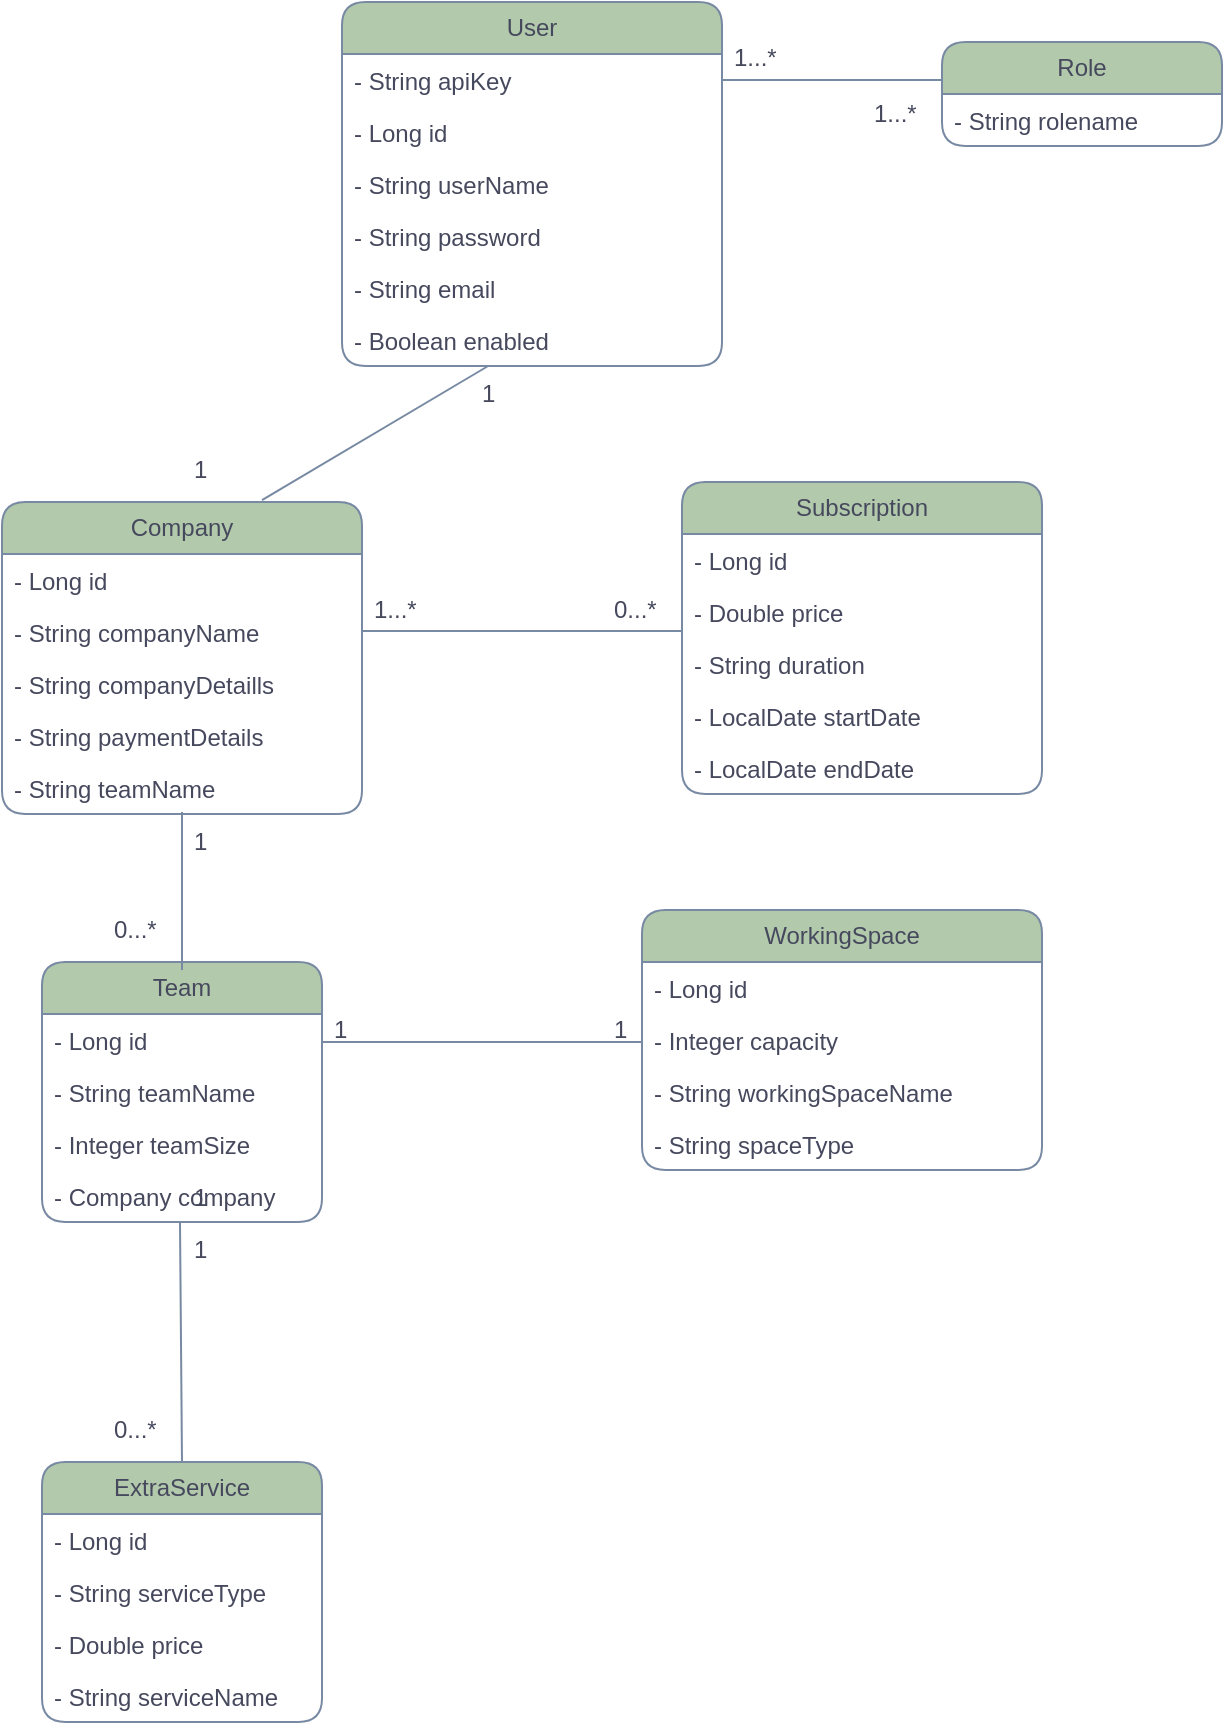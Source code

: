<mxfile version="22.0.8" type="github">
  <diagram id="C5RBs43oDa-KdzZeNtuy" name="Page-1">
    <mxGraphModel dx="954" dy="538" grid="1" gridSize="10" guides="1" tooltips="1" connect="1" arrows="1" fold="1" page="1" pageScale="1" pageWidth="827" pageHeight="1169" math="0" shadow="0">
      <root>
        <mxCell id="WIyWlLk6GJQsqaUBKTNV-0" />
        <mxCell id="WIyWlLk6GJQsqaUBKTNV-1" parent="WIyWlLk6GJQsqaUBKTNV-0" />
        <mxCell id="ZIKzY9_6uXjEbhSywcdJ-13" value="User" style="swimlane;fontStyle=0;childLayout=stackLayout;horizontal=1;startSize=26;fillColor=#B2C9AB;horizontalStack=0;resizeParent=1;resizeParentMax=0;resizeLast=0;collapsible=1;marginBottom=0;whiteSpace=wrap;html=1;rounded=1;labelBackgroundColor=none;strokeColor=#788AA3;fontColor=#46495D;" vertex="1" parent="WIyWlLk6GJQsqaUBKTNV-1">
          <mxGeometry x="330" y="10" width="190" height="182" as="geometry">
            <mxRectangle x="120" y="70" width="70" height="30" as="alternateBounds" />
          </mxGeometry>
        </mxCell>
        <mxCell id="ZIKzY9_6uXjEbhSywcdJ-17" value="- String apiKey" style="text;strokeColor=none;fillColor=none;align=left;verticalAlign=top;spacingLeft=4;spacingRight=4;overflow=hidden;rotatable=0;points=[[0,0.5],[1,0.5]];portConstraint=eastwest;whiteSpace=wrap;html=1;rounded=1;labelBackgroundColor=none;fontColor=#46495D;" vertex="1" parent="ZIKzY9_6uXjEbhSywcdJ-13">
          <mxGeometry y="26" width="190" height="26" as="geometry" />
        </mxCell>
        <mxCell id="ZIKzY9_6uXjEbhSywcdJ-104" value="- Long id" style="text;strokeColor=none;fillColor=none;align=left;verticalAlign=top;spacingLeft=4;spacingRight=4;overflow=hidden;rotatable=0;points=[[0,0.5],[1,0.5]];portConstraint=eastwest;whiteSpace=wrap;html=1;labelBackgroundColor=none;fontColor=#46495D;" vertex="1" parent="ZIKzY9_6uXjEbhSywcdJ-13">
          <mxGeometry y="52" width="190" height="26" as="geometry" />
        </mxCell>
        <mxCell id="ZIKzY9_6uXjEbhSywcdJ-14" value="- String userName" style="text;strokeColor=none;fillColor=none;align=left;verticalAlign=top;spacingLeft=4;spacingRight=4;overflow=hidden;rotatable=0;points=[[0,0.5],[1,0.5]];portConstraint=eastwest;whiteSpace=wrap;html=1;rounded=1;labelBackgroundColor=none;fontColor=#46495D;" vertex="1" parent="ZIKzY9_6uXjEbhSywcdJ-13">
          <mxGeometry y="78" width="190" height="26" as="geometry" />
        </mxCell>
        <mxCell id="ZIKzY9_6uXjEbhSywcdJ-15" value="- String password" style="text;strokeColor=none;fillColor=none;align=left;verticalAlign=top;spacingLeft=4;spacingRight=4;overflow=hidden;rotatable=0;points=[[0,0.5],[1,0.5]];portConstraint=eastwest;whiteSpace=wrap;html=1;rounded=1;labelBackgroundColor=none;fontColor=#46495D;" vertex="1" parent="ZIKzY9_6uXjEbhSywcdJ-13">
          <mxGeometry y="104" width="190" height="26" as="geometry" />
        </mxCell>
        <mxCell id="ZIKzY9_6uXjEbhSywcdJ-16" value="- String email" style="text;strokeColor=none;fillColor=none;align=left;verticalAlign=top;spacingLeft=4;spacingRight=4;overflow=hidden;rotatable=0;points=[[0,0.5],[1,0.5]];portConstraint=eastwest;whiteSpace=wrap;html=1;rounded=1;labelBackgroundColor=none;fontColor=#46495D;" vertex="1" parent="ZIKzY9_6uXjEbhSywcdJ-13">
          <mxGeometry y="130" width="190" height="26" as="geometry" />
        </mxCell>
        <mxCell id="ZIKzY9_6uXjEbhSywcdJ-19" value="- Boolean enabled" style="text;strokeColor=none;fillColor=none;align=left;verticalAlign=top;spacingLeft=4;spacingRight=4;overflow=hidden;rotatable=0;points=[[0,0.5],[1,0.5]];portConstraint=eastwest;whiteSpace=wrap;html=1;rounded=1;labelBackgroundColor=none;fontColor=#46495D;" vertex="1" parent="ZIKzY9_6uXjEbhSywcdJ-13">
          <mxGeometry y="156" width="190" height="26" as="geometry" />
        </mxCell>
        <mxCell id="ZIKzY9_6uXjEbhSywcdJ-20" value="Company" style="swimlane;fontStyle=0;childLayout=stackLayout;horizontal=1;startSize=26;fillColor=#B2C9AB;horizontalStack=0;resizeParent=1;resizeParentMax=0;resizeLast=0;collapsible=1;marginBottom=0;whiteSpace=wrap;html=1;rounded=1;labelBackgroundColor=none;strokeColor=#788AA3;fontColor=#46495D;" vertex="1" parent="WIyWlLk6GJQsqaUBKTNV-1">
          <mxGeometry x="160" y="260" width="180" height="156" as="geometry" />
        </mxCell>
        <mxCell id="ZIKzY9_6uXjEbhSywcdJ-93" value="- Long id" style="text;strokeColor=none;fillColor=none;align=left;verticalAlign=top;spacingLeft=4;spacingRight=4;overflow=hidden;rotatable=0;points=[[0,0.5],[1,0.5]];portConstraint=eastwest;whiteSpace=wrap;html=1;labelBackgroundColor=none;fontColor=#46495D;" vertex="1" parent="ZIKzY9_6uXjEbhSywcdJ-20">
          <mxGeometry y="26" width="180" height="26" as="geometry" />
        </mxCell>
        <mxCell id="ZIKzY9_6uXjEbhSywcdJ-21" value="- String companyName" style="text;strokeColor=none;fillColor=none;align=left;verticalAlign=top;spacingLeft=4;spacingRight=4;overflow=hidden;rotatable=0;points=[[0,0.5],[1,0.5]];portConstraint=eastwest;whiteSpace=wrap;html=1;rounded=1;labelBackgroundColor=none;fontColor=#46495D;" vertex="1" parent="ZIKzY9_6uXjEbhSywcdJ-20">
          <mxGeometry y="52" width="180" height="26" as="geometry" />
        </mxCell>
        <mxCell id="ZIKzY9_6uXjEbhSywcdJ-22" value="- String companyDetaills" style="text;strokeColor=none;fillColor=none;align=left;verticalAlign=top;spacingLeft=4;spacingRight=4;overflow=hidden;rotatable=0;points=[[0,0.5],[1,0.5]];portConstraint=eastwest;whiteSpace=wrap;html=1;rounded=1;labelBackgroundColor=none;fontColor=#46495D;" vertex="1" parent="ZIKzY9_6uXjEbhSywcdJ-20">
          <mxGeometry y="78" width="180" height="26" as="geometry" />
        </mxCell>
        <mxCell id="ZIKzY9_6uXjEbhSywcdJ-24" value="- String paymentDetails" style="text;strokeColor=none;fillColor=none;align=left;verticalAlign=top;spacingLeft=4;spacingRight=4;overflow=hidden;rotatable=0;points=[[0,0.5],[1,0.5]];portConstraint=eastwest;whiteSpace=wrap;html=1;rounded=1;labelBackgroundColor=none;fontColor=#46495D;" vertex="1" parent="ZIKzY9_6uXjEbhSywcdJ-20">
          <mxGeometry y="104" width="180" height="26" as="geometry" />
        </mxCell>
        <mxCell id="ZIKzY9_6uXjEbhSywcdJ-23" value="- String teamName" style="text;strokeColor=none;fillColor=none;align=left;verticalAlign=top;spacingLeft=4;spacingRight=4;overflow=hidden;rotatable=0;points=[[0,0.5],[1,0.5]];portConstraint=eastwest;whiteSpace=wrap;html=1;rounded=1;labelBackgroundColor=none;fontColor=#46495D;" vertex="1" parent="ZIKzY9_6uXjEbhSywcdJ-20">
          <mxGeometry y="130" width="180" height="26" as="geometry" />
        </mxCell>
        <mxCell id="ZIKzY9_6uXjEbhSywcdJ-25" value="Subscription" style="swimlane;fontStyle=0;childLayout=stackLayout;horizontal=1;startSize=26;fillColor=#B2C9AB;horizontalStack=0;resizeParent=1;resizeParentMax=0;resizeLast=0;collapsible=1;marginBottom=0;whiteSpace=wrap;html=1;rounded=1;labelBackgroundColor=none;strokeColor=#788AA3;fontColor=#46495D;" vertex="1" parent="WIyWlLk6GJQsqaUBKTNV-1">
          <mxGeometry x="500" y="250" width="180" height="156" as="geometry" />
        </mxCell>
        <mxCell id="ZIKzY9_6uXjEbhSywcdJ-92" value="- Long id" style="text;strokeColor=none;fillColor=none;align=left;verticalAlign=top;spacingLeft=4;spacingRight=4;overflow=hidden;rotatable=0;points=[[0,0.5],[1,0.5]];portConstraint=eastwest;whiteSpace=wrap;html=1;labelBackgroundColor=none;fontColor=#46495D;" vertex="1" parent="ZIKzY9_6uXjEbhSywcdJ-25">
          <mxGeometry y="26" width="180" height="26" as="geometry" />
        </mxCell>
        <mxCell id="ZIKzY9_6uXjEbhSywcdJ-26" value="- Double price" style="text;strokeColor=none;fillColor=none;align=left;verticalAlign=top;spacingLeft=4;spacingRight=4;overflow=hidden;rotatable=0;points=[[0,0.5],[1,0.5]];portConstraint=eastwest;whiteSpace=wrap;html=1;rounded=1;labelBackgroundColor=none;fontColor=#46495D;" vertex="1" parent="ZIKzY9_6uXjEbhSywcdJ-25">
          <mxGeometry y="52" width="180" height="26" as="geometry" />
        </mxCell>
        <mxCell id="ZIKzY9_6uXjEbhSywcdJ-27" value="- String duration" style="text;strokeColor=none;fillColor=none;align=left;verticalAlign=top;spacingLeft=4;spacingRight=4;overflow=hidden;rotatable=0;points=[[0,0.5],[1,0.5]];portConstraint=eastwest;whiteSpace=wrap;html=1;rounded=1;labelBackgroundColor=none;fontColor=#46495D;" vertex="1" parent="ZIKzY9_6uXjEbhSywcdJ-25">
          <mxGeometry y="78" width="180" height="26" as="geometry" />
        </mxCell>
        <mxCell id="ZIKzY9_6uXjEbhSywcdJ-29" value="- LocalDate startDate" style="text;strokeColor=none;fillColor=none;align=left;verticalAlign=top;spacingLeft=4;spacingRight=4;overflow=hidden;rotatable=0;points=[[0,0.5],[1,0.5]];portConstraint=eastwest;whiteSpace=wrap;html=1;rounded=1;labelBackgroundColor=none;fontColor=#46495D;" vertex="1" parent="ZIKzY9_6uXjEbhSywcdJ-25">
          <mxGeometry y="104" width="180" height="26" as="geometry" />
        </mxCell>
        <mxCell id="ZIKzY9_6uXjEbhSywcdJ-30" value="- LocalDate endDate" style="text;strokeColor=none;fillColor=none;align=left;verticalAlign=top;spacingLeft=4;spacingRight=4;overflow=hidden;rotatable=0;points=[[0,0.5],[1,0.5]];portConstraint=eastwest;whiteSpace=wrap;html=1;rounded=1;labelBackgroundColor=none;fontColor=#46495D;" vertex="1" parent="ZIKzY9_6uXjEbhSywcdJ-25">
          <mxGeometry y="130" width="180" height="26" as="geometry" />
        </mxCell>
        <mxCell id="ZIKzY9_6uXjEbhSywcdJ-31" value="Team" style="swimlane;fontStyle=0;childLayout=stackLayout;horizontal=1;startSize=26;fillColor=#B2C9AB;horizontalStack=0;resizeParent=1;resizeParentMax=0;resizeLast=0;collapsible=1;marginBottom=0;whiteSpace=wrap;html=1;rounded=1;labelBackgroundColor=none;strokeColor=#788AA3;fontColor=#46495D;" vertex="1" parent="WIyWlLk6GJQsqaUBKTNV-1">
          <mxGeometry x="180" y="490" width="140" height="130" as="geometry" />
        </mxCell>
        <mxCell id="ZIKzY9_6uXjEbhSywcdJ-94" value="- Long id" style="text;strokeColor=none;fillColor=none;align=left;verticalAlign=top;spacingLeft=4;spacingRight=4;overflow=hidden;rotatable=0;points=[[0,0.5],[1,0.5]];portConstraint=eastwest;whiteSpace=wrap;html=1;labelBackgroundColor=none;fontColor=#46495D;" vertex="1" parent="ZIKzY9_6uXjEbhSywcdJ-31">
          <mxGeometry y="26" width="140" height="26" as="geometry" />
        </mxCell>
        <mxCell id="ZIKzY9_6uXjEbhSywcdJ-32" value="- String teamName" style="text;strokeColor=none;fillColor=none;align=left;verticalAlign=top;spacingLeft=4;spacingRight=4;overflow=hidden;rotatable=0;points=[[0,0.5],[1,0.5]];portConstraint=eastwest;whiteSpace=wrap;html=1;rounded=1;labelBackgroundColor=none;fontColor=#46495D;" vertex="1" parent="ZIKzY9_6uXjEbhSywcdJ-31">
          <mxGeometry y="52" width="140" height="26" as="geometry" />
        </mxCell>
        <mxCell id="ZIKzY9_6uXjEbhSywcdJ-33" value="- Integer teamSize" style="text;strokeColor=none;fillColor=none;align=left;verticalAlign=top;spacingLeft=4;spacingRight=4;overflow=hidden;rotatable=0;points=[[0,0.5],[1,0.5]];portConstraint=eastwest;whiteSpace=wrap;html=1;rounded=1;labelBackgroundColor=none;fontColor=#46495D;" vertex="1" parent="ZIKzY9_6uXjEbhSywcdJ-31">
          <mxGeometry y="78" width="140" height="26" as="geometry" />
        </mxCell>
        <mxCell id="ZIKzY9_6uXjEbhSywcdJ-46" value="- Company company" style="text;strokeColor=none;fillColor=none;align=left;verticalAlign=top;spacingLeft=4;spacingRight=4;overflow=hidden;rotatable=0;points=[[0,0.5],[1,0.5]];portConstraint=eastwest;whiteSpace=wrap;html=1;rounded=1;labelBackgroundColor=none;fontColor=#46495D;" vertex="1" parent="ZIKzY9_6uXjEbhSywcdJ-31">
          <mxGeometry y="104" width="140" height="26" as="geometry" />
        </mxCell>
        <mxCell id="ZIKzY9_6uXjEbhSywcdJ-47" value="ExtraService" style="swimlane;fontStyle=0;childLayout=stackLayout;horizontal=1;startSize=26;fillColor=#B2C9AB;horizontalStack=0;resizeParent=1;resizeParentMax=0;resizeLast=0;collapsible=1;marginBottom=0;whiteSpace=wrap;html=1;rounded=1;labelBackgroundColor=none;strokeColor=#788AA3;fontColor=#46495D;" vertex="1" parent="WIyWlLk6GJQsqaUBKTNV-1">
          <mxGeometry x="180" y="740" width="140" height="130" as="geometry" />
        </mxCell>
        <mxCell id="ZIKzY9_6uXjEbhSywcdJ-103" value="- Long id" style="text;strokeColor=none;fillColor=none;align=left;verticalAlign=top;spacingLeft=4;spacingRight=4;overflow=hidden;rotatable=0;points=[[0,0.5],[1,0.5]];portConstraint=eastwest;whiteSpace=wrap;html=1;labelBackgroundColor=none;fontColor=#46495D;" vertex="1" parent="ZIKzY9_6uXjEbhSywcdJ-47">
          <mxGeometry y="26" width="140" height="26" as="geometry" />
        </mxCell>
        <mxCell id="ZIKzY9_6uXjEbhSywcdJ-48" value="- String serviceType" style="text;strokeColor=none;fillColor=none;align=left;verticalAlign=top;spacingLeft=4;spacingRight=4;overflow=hidden;rotatable=0;points=[[0,0.5],[1,0.5]];portConstraint=eastwest;whiteSpace=wrap;html=1;labelBackgroundColor=none;fontColor=#46495D;" vertex="1" parent="ZIKzY9_6uXjEbhSywcdJ-47">
          <mxGeometry y="52" width="140" height="26" as="geometry" />
        </mxCell>
        <mxCell id="ZIKzY9_6uXjEbhSywcdJ-49" value="- Double price&amp;nbsp;" style="text;strokeColor=none;fillColor=none;align=left;verticalAlign=top;spacingLeft=4;spacingRight=4;overflow=hidden;rotatable=0;points=[[0,0.5],[1,0.5]];portConstraint=eastwest;whiteSpace=wrap;html=1;labelBackgroundColor=none;fontColor=#46495D;" vertex="1" parent="ZIKzY9_6uXjEbhSywcdJ-47">
          <mxGeometry y="78" width="140" height="26" as="geometry" />
        </mxCell>
        <mxCell id="ZIKzY9_6uXjEbhSywcdJ-50" value="- String serviceName" style="text;strokeColor=none;fillColor=none;align=left;verticalAlign=top;spacingLeft=4;spacingRight=4;overflow=hidden;rotatable=0;points=[[0,0.5],[1,0.5]];portConstraint=eastwest;whiteSpace=wrap;html=1;labelBackgroundColor=none;fontColor=#46495D;" vertex="1" parent="ZIKzY9_6uXjEbhSywcdJ-47">
          <mxGeometry y="104" width="140" height="26" as="geometry" />
        </mxCell>
        <mxCell id="ZIKzY9_6uXjEbhSywcdJ-59" value="" style="endArrow=none;html=1;rounded=0;labelBackgroundColor=none;fontColor=default;strokeColor=#788AA3;" edge="1" parent="WIyWlLk6GJQsqaUBKTNV-1">
          <mxGeometry relative="1" as="geometry">
            <mxPoint x="340" y="324.5" as="sourcePoint" />
            <mxPoint x="500" y="324.5" as="targetPoint" />
          </mxGeometry>
        </mxCell>
        <mxCell id="ZIKzY9_6uXjEbhSywcdJ-61" value="" style="endArrow=none;html=1;rounded=0;labelBackgroundColor=none;fontColor=default;strokeColor=#788AA3;" edge="1" parent="WIyWlLk6GJQsqaUBKTNV-1">
          <mxGeometry relative="1" as="geometry">
            <mxPoint x="320" y="530" as="sourcePoint" />
            <mxPoint x="480" y="530" as="targetPoint" />
          </mxGeometry>
        </mxCell>
        <mxCell id="ZIKzY9_6uXjEbhSywcdJ-64" value="1...*" style="text;strokeColor=none;fillColor=none;spacingLeft=4;spacingRight=4;overflow=hidden;rotatable=0;points=[[0,0.5],[1,0.5]];portConstraint=eastwest;fontSize=12;whiteSpace=wrap;html=1;labelBackgroundColor=none;fontColor=#46495D;" vertex="1" parent="WIyWlLk6GJQsqaUBKTNV-1">
          <mxGeometry x="340" y="300" width="40" height="30" as="geometry" />
        </mxCell>
        <mxCell id="ZIKzY9_6uXjEbhSywcdJ-65" value="0...*" style="text;strokeColor=none;fillColor=none;spacingLeft=4;spacingRight=4;overflow=hidden;rotatable=0;points=[[0,0.5],[1,0.5]];portConstraint=eastwest;fontSize=12;whiteSpace=wrap;html=1;labelBackgroundColor=none;fontColor=#46495D;" vertex="1" parent="WIyWlLk6GJQsqaUBKTNV-1">
          <mxGeometry x="460" y="300" width="40" height="30" as="geometry" />
        </mxCell>
        <mxCell id="ZIKzY9_6uXjEbhSywcdJ-66" value="" style="endArrow=none;html=1;rounded=0;entryX=1;entryY=1.133;entryDx=0;entryDy=0;labelBackgroundColor=none;fontColor=default;startArrow=none;startFill=0;entryPerimeter=0;strokeColor=#788AA3;" edge="1" parent="WIyWlLk6GJQsqaUBKTNV-1" target="ZIKzY9_6uXjEbhSywcdJ-72">
          <mxGeometry relative="1" as="geometry">
            <mxPoint x="250" y="415" as="sourcePoint" />
            <mxPoint x="250" y="485" as="targetPoint" />
          </mxGeometry>
        </mxCell>
        <mxCell id="ZIKzY9_6uXjEbhSywcdJ-72" value="0...*" style="text;strokeColor=none;fillColor=none;spacingLeft=4;spacingRight=4;overflow=hidden;rotatable=0;points=[[0,0.5],[1,0.5]];portConstraint=eastwest;fontSize=12;whiteSpace=wrap;html=1;labelBackgroundColor=none;fontColor=#46495D;" vertex="1" parent="WIyWlLk6GJQsqaUBKTNV-1">
          <mxGeometry x="210" y="460" width="40" height="30" as="geometry" />
        </mxCell>
        <mxCell id="ZIKzY9_6uXjEbhSywcdJ-73" value="1" style="text;strokeColor=none;fillColor=none;spacingLeft=4;spacingRight=4;overflow=hidden;rotatable=0;points=[[0,0.5],[1,0.5]];portConstraint=eastwest;fontSize=12;whiteSpace=wrap;html=1;labelBackgroundColor=none;fontColor=#46495D;" vertex="1" parent="WIyWlLk6GJQsqaUBKTNV-1">
          <mxGeometry x="320" y="510" width="40" height="30" as="geometry" />
        </mxCell>
        <mxCell id="ZIKzY9_6uXjEbhSywcdJ-75" value="1" style="text;strokeColor=none;fillColor=none;spacingLeft=4;spacingRight=4;overflow=hidden;rotatable=0;points=[[0,0.5],[1,0.5]];portConstraint=eastwest;fontSize=12;whiteSpace=wrap;html=1;labelBackgroundColor=none;fontColor=#46495D;" vertex="1" parent="WIyWlLk6GJQsqaUBKTNV-1">
          <mxGeometry x="460" y="510" width="40" height="30" as="geometry" />
        </mxCell>
        <mxCell id="ZIKzY9_6uXjEbhSywcdJ-76" value="WorkingSpace" style="swimlane;fontStyle=0;childLayout=stackLayout;horizontal=1;startSize=26;fillColor=#B2C9AB;horizontalStack=0;resizeParent=1;resizeParentMax=0;resizeLast=0;collapsible=1;marginBottom=0;whiteSpace=wrap;html=1;rounded=1;labelBackgroundColor=none;strokeColor=#788AA3;fontColor=#46495D;" vertex="1" parent="WIyWlLk6GJQsqaUBKTNV-1">
          <mxGeometry x="480" y="464" width="200" height="130" as="geometry" />
        </mxCell>
        <mxCell id="ZIKzY9_6uXjEbhSywcdJ-79" value="- Long id" style="text;strokeColor=none;fillColor=none;align=left;verticalAlign=top;spacingLeft=4;spacingRight=4;overflow=hidden;rotatable=0;points=[[0,0.5],[1,0.5]];portConstraint=eastwest;whiteSpace=wrap;html=1;labelBackgroundColor=none;fontColor=#46495D;" vertex="1" parent="ZIKzY9_6uXjEbhSywcdJ-76">
          <mxGeometry y="26" width="200" height="26" as="geometry" />
        </mxCell>
        <mxCell id="ZIKzY9_6uXjEbhSywcdJ-77" value="- Integer capacity" style="text;strokeColor=none;fillColor=none;align=left;verticalAlign=top;spacingLeft=4;spacingRight=4;overflow=hidden;rotatable=0;points=[[0,0.5],[1,0.5]];portConstraint=eastwest;whiteSpace=wrap;html=1;labelBackgroundColor=none;fontColor=#46495D;" vertex="1" parent="ZIKzY9_6uXjEbhSywcdJ-76">
          <mxGeometry y="52" width="200" height="26" as="geometry" />
        </mxCell>
        <mxCell id="ZIKzY9_6uXjEbhSywcdJ-78" value="- String workingSpaceName" style="text;strokeColor=none;fillColor=none;align=left;verticalAlign=top;spacingLeft=4;spacingRight=4;overflow=hidden;rotatable=0;points=[[0,0.5],[1,0.5]];portConstraint=eastwest;whiteSpace=wrap;html=1;labelBackgroundColor=none;fontColor=#46495D;" vertex="1" parent="ZIKzY9_6uXjEbhSywcdJ-76">
          <mxGeometry y="78" width="200" height="26" as="geometry" />
        </mxCell>
        <mxCell id="ZIKzY9_6uXjEbhSywcdJ-91" value="- String spaceType" style="text;strokeColor=none;fillColor=none;align=left;verticalAlign=top;spacingLeft=4;spacingRight=4;overflow=hidden;rotatable=0;points=[[0,0.5],[1,0.5]];portConstraint=eastwest;whiteSpace=wrap;html=1;labelBackgroundColor=none;fontColor=#46495D;" vertex="1" parent="ZIKzY9_6uXjEbhSywcdJ-76">
          <mxGeometry y="104" width="200" height="26" as="geometry" />
        </mxCell>
        <mxCell id="ZIKzY9_6uXjEbhSywcdJ-83" value="1" style="text;strokeColor=none;fillColor=none;spacingLeft=4;spacingRight=4;overflow=hidden;rotatable=0;points=[[0,0.5],[1,0.5]];portConstraint=eastwest;fontSize=12;whiteSpace=wrap;html=1;labelBackgroundColor=none;fontColor=#46495D;" vertex="1" parent="WIyWlLk6GJQsqaUBKTNV-1">
          <mxGeometry x="250" y="594" width="40" height="30" as="geometry" />
        </mxCell>
        <mxCell id="ZIKzY9_6uXjEbhSywcdJ-84" value="0...*" style="text;strokeColor=none;fillColor=none;spacingLeft=4;spacingRight=4;overflow=hidden;rotatable=0;points=[[0,0.5],[1,0.5]];portConstraint=eastwest;fontSize=12;whiteSpace=wrap;html=1;labelBackgroundColor=none;fontColor=#46495D;" vertex="1" parent="WIyWlLk6GJQsqaUBKTNV-1">
          <mxGeometry x="210" y="710" width="40" height="30" as="geometry" />
        </mxCell>
        <mxCell id="ZIKzY9_6uXjEbhSywcdJ-90" value="1" style="text;strokeColor=none;fillColor=none;spacingLeft=4;spacingRight=4;overflow=hidden;rotatable=0;points=[[0,0.5],[1,0.5]];portConstraint=eastwest;fontSize=12;whiteSpace=wrap;html=1;labelBackgroundColor=none;fontColor=#46495D;" vertex="1" parent="WIyWlLk6GJQsqaUBKTNV-1">
          <mxGeometry x="250" y="230" width="40" height="30" as="geometry" />
        </mxCell>
        <mxCell id="ZIKzY9_6uXjEbhSywcdJ-95" value="1" style="text;strokeColor=none;fillColor=none;spacingLeft=4;spacingRight=4;overflow=hidden;rotatable=0;points=[[0,0.5],[1,0.5]];portConstraint=eastwest;fontSize=12;whiteSpace=wrap;html=1;labelBackgroundColor=none;fontColor=#46495D;" vertex="1" parent="WIyWlLk6GJQsqaUBKTNV-1">
          <mxGeometry x="250" y="416" width="40" height="30" as="geometry" />
        </mxCell>
        <mxCell id="ZIKzY9_6uXjEbhSywcdJ-97" value="" style="endArrow=none;html=1;rounded=0;entryX=0.5;entryY=0;entryDx=0;entryDy=0;labelBackgroundColor=none;fontColor=default;startArrow=none;startFill=0;strokeColor=#788AA3;" edge="1" parent="WIyWlLk6GJQsqaUBKTNV-1" target="ZIKzY9_6uXjEbhSywcdJ-47">
          <mxGeometry relative="1" as="geometry">
            <mxPoint x="249" y="620" as="sourcePoint" />
            <mxPoint x="249" y="699" as="targetPoint" />
          </mxGeometry>
        </mxCell>
        <mxCell id="ZIKzY9_6uXjEbhSywcdJ-98" value="1" style="text;strokeColor=none;fillColor=none;spacingLeft=4;spacingRight=4;overflow=hidden;rotatable=0;points=[[0,0.5],[1,0.5]];portConstraint=eastwest;fontSize=12;whiteSpace=wrap;html=1;labelBackgroundColor=none;fontColor=#46495D;" vertex="1" parent="WIyWlLk6GJQsqaUBKTNV-1">
          <mxGeometry x="250" y="620" width="40" height="30" as="geometry" />
        </mxCell>
        <mxCell id="ZIKzY9_6uXjEbhSywcdJ-99" value="Role" style="swimlane;fontStyle=0;childLayout=stackLayout;horizontal=1;startSize=26;fillColor=#B2C9AB;horizontalStack=0;resizeParent=1;resizeParentMax=0;resizeLast=0;collapsible=1;marginBottom=0;whiteSpace=wrap;html=1;strokeColor=#788AA3;rounded=1;fontColor=#46495D;labelBackgroundColor=none;" vertex="1" parent="WIyWlLk6GJQsqaUBKTNV-1">
          <mxGeometry x="630" y="30" width="140" height="52" as="geometry" />
        </mxCell>
        <mxCell id="ZIKzY9_6uXjEbhSywcdJ-100" value="- String rolename&amp;nbsp;" style="text;strokeColor=none;fillColor=none;align=left;verticalAlign=top;spacingLeft=4;spacingRight=4;overflow=hidden;rotatable=0;points=[[0,0.5],[1,0.5]];portConstraint=eastwest;whiteSpace=wrap;html=1;fontColor=#46495D;labelBackgroundColor=none;" vertex="1" parent="ZIKzY9_6uXjEbhSywcdJ-99">
          <mxGeometry y="26" width="140" height="26" as="geometry" />
        </mxCell>
        <mxCell id="ZIKzY9_6uXjEbhSywcdJ-109" value="" style="rounded=0;orthogonalLoop=1;jettySize=auto;html=1;strokeColor=#788AA3;fontColor=default;fillColor=#B2C9AB;startArrow=none;startFill=0;endArrow=none;endFill=0;entryX=1;entryY=0.967;entryDx=0;entryDy=0;entryPerimeter=0;labelBackgroundColor=none;" edge="1" parent="WIyWlLk6GJQsqaUBKTNV-1" source="ZIKzY9_6uXjEbhSywcdJ-19" target="ZIKzY9_6uXjEbhSywcdJ-90">
          <mxGeometry relative="1" as="geometry" />
        </mxCell>
        <mxCell id="ZIKzY9_6uXjEbhSywcdJ-105" value="1" style="text;strokeColor=none;fillColor=none;spacingLeft=4;spacingRight=4;overflow=hidden;rotatable=0;points=[[0,0.5],[1,0.5]];portConstraint=eastwest;fontSize=12;whiteSpace=wrap;html=1;labelBackgroundColor=none;fontColor=#46495D;" vertex="1" parent="WIyWlLk6GJQsqaUBKTNV-1">
          <mxGeometry x="394" y="192" width="40" height="30" as="geometry" />
        </mxCell>
        <mxCell id="ZIKzY9_6uXjEbhSywcdJ-106" value="" style="line;strokeWidth=1;rotatable=0;dashed=0;labelPosition=right;align=left;verticalAlign=middle;spacingTop=0;spacingLeft=6;points=[];portConstraint=eastwest;strokeColor=#788AA3;fillColor=#B2C9AB;labelBackgroundColor=none;fontColor=#46495D;" vertex="1" parent="WIyWlLk6GJQsqaUBKTNV-1">
          <mxGeometry x="520" y="44" width="110" height="10" as="geometry" />
        </mxCell>
        <mxCell id="ZIKzY9_6uXjEbhSywcdJ-112" value="1...*" style="text;strokeColor=none;fillColor=none;spacingLeft=4;spacingRight=4;overflow=hidden;rotatable=0;points=[[0,0.5],[1,0.5]];portConstraint=eastwest;fontSize=12;whiteSpace=wrap;html=1;fontColor=#46495D;labelBackgroundColor=none;" vertex="1" parent="WIyWlLk6GJQsqaUBKTNV-1">
          <mxGeometry x="520" y="24" width="40" height="30" as="geometry" />
        </mxCell>
        <mxCell id="ZIKzY9_6uXjEbhSywcdJ-113" value="1...*" style="text;strokeColor=none;fillColor=none;spacingLeft=4;spacingRight=4;overflow=hidden;rotatable=0;points=[[0,0.5],[1,0.5]];portConstraint=eastwest;fontSize=12;whiteSpace=wrap;html=1;labelBackgroundColor=none;fontColor=#46495D;" vertex="1" parent="WIyWlLk6GJQsqaUBKTNV-1">
          <mxGeometry x="590" y="52" width="40" height="30" as="geometry" />
        </mxCell>
      </root>
    </mxGraphModel>
  </diagram>
</mxfile>
